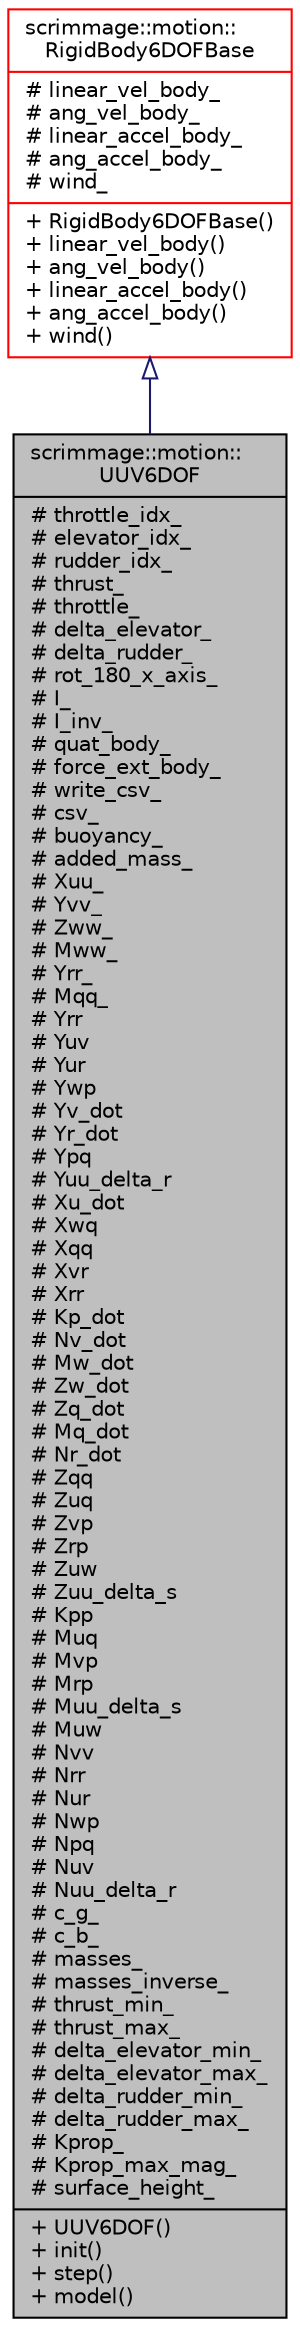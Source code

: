 digraph "scrimmage::motion::UUV6DOF"
{
 // LATEX_PDF_SIZE
  edge [fontname="Helvetica",fontsize="10",labelfontname="Helvetica",labelfontsize="10"];
  node [fontname="Helvetica",fontsize="10",shape=record];
  Node1 [label="{scrimmage::motion::\lUUV6DOF\n|# throttle_idx_\l# elevator_idx_\l# rudder_idx_\l# thrust_\l# throttle_\l# delta_elevator_\l# delta_rudder_\l# rot_180_x_axis_\l# I_\l# I_inv_\l# quat_body_\l# force_ext_body_\l# write_csv_\l# csv_\l# buoyancy_\l# added_mass_\l# Xuu_\l# Yvv_\l# Zww_\l# Mww_\l# Yrr_\l# Mqq_\l# Yrr\l# Yuv\l# Yur\l# Ywp\l# Yv_dot\l# Yr_dot\l# Ypq\l# Yuu_delta_r\l# Xu_dot\l# Xwq\l# Xqq\l# Xvr\l# Xrr\l# Kp_dot\l# Nv_dot\l# Mw_dot\l# Zw_dot\l# Zq_dot\l# Mq_dot\l# Nr_dot\l# Zqq\l# Zuq\l# Zvp\l# Zrp\l# Zuw\l# Zuu_delta_s\l# Kpp\l# Muq\l# Mvp\l# Mrp\l# Muu_delta_s\l# Muw\l# Nvv\l# Nrr\l# Nur\l# Nwp\l# Npq\l# Nuv\l# Nuu_delta_r\l# c_g_\l# c_b_\l# masses_\l# masses_inverse_\l# thrust_min_\l# thrust_max_\l# delta_elevator_min_\l# delta_elevator_max_\l# delta_rudder_min_\l# delta_rudder_max_\l# Kprop_\l# Kprop_max_mag_\l# surface_height_\l|+ UUV6DOF()\l+ init()\l+ step()\l+ model()\l}",height=0.2,width=0.4,color="black", fillcolor="grey75", style="filled", fontcolor="black",tooltip=" "];
  Node2 -> Node1 [dir="back",color="midnightblue",fontsize="10",style="solid",arrowtail="onormal",fontname="Helvetica"];
  Node2 [label="{scrimmage::motion::\lRigidBody6DOFBase\n|# linear_vel_body_\l# ang_vel_body_\l# linear_accel_body_\l# ang_accel_body_\l# wind_\l|+ RigidBody6DOFBase()\l+ linear_vel_body()\l+ ang_vel_body()\l+ linear_accel_body()\l+ ang_accel_body()\l+ wind()\l}",height=0.2,width=0.4,color="red", fillcolor="white", style="filled",URL="$classscrimmage_1_1motion_1_1RigidBody6DOFBase.html",tooltip=" "];
}
